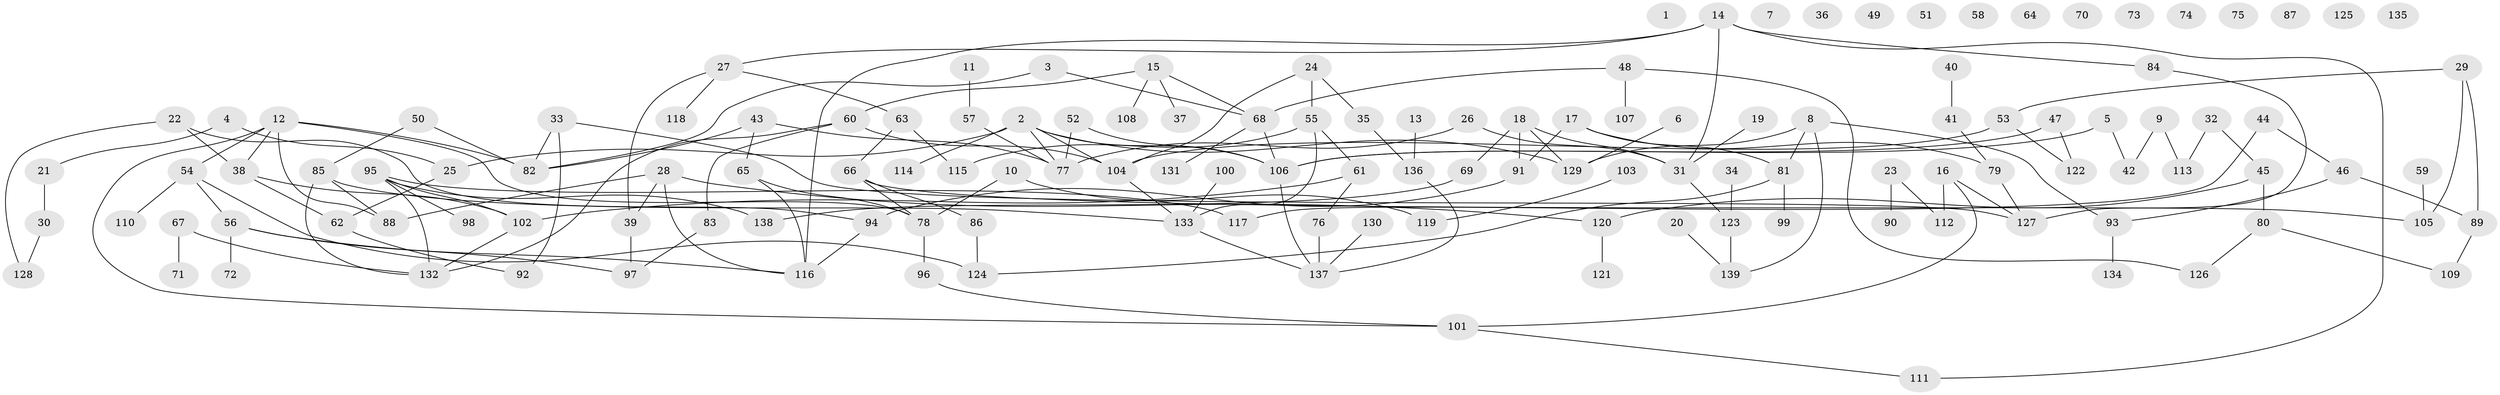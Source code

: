 // Generated by graph-tools (version 1.1) at 2025/12/03/09/25 04:12:53]
// undirected, 139 vertices, 169 edges
graph export_dot {
graph [start="1"]
  node [color=gray90,style=filled];
  1;
  2;
  3;
  4;
  5;
  6;
  7;
  8;
  9;
  10;
  11;
  12;
  13;
  14;
  15;
  16;
  17;
  18;
  19;
  20;
  21;
  22;
  23;
  24;
  25;
  26;
  27;
  28;
  29;
  30;
  31;
  32;
  33;
  34;
  35;
  36;
  37;
  38;
  39;
  40;
  41;
  42;
  43;
  44;
  45;
  46;
  47;
  48;
  49;
  50;
  51;
  52;
  53;
  54;
  55;
  56;
  57;
  58;
  59;
  60;
  61;
  62;
  63;
  64;
  65;
  66;
  67;
  68;
  69;
  70;
  71;
  72;
  73;
  74;
  75;
  76;
  77;
  78;
  79;
  80;
  81;
  82;
  83;
  84;
  85;
  86;
  87;
  88;
  89;
  90;
  91;
  92;
  93;
  94;
  95;
  96;
  97;
  98;
  99;
  100;
  101;
  102;
  103;
  104;
  105;
  106;
  107;
  108;
  109;
  110;
  111;
  112;
  113;
  114;
  115;
  116;
  117;
  118;
  119;
  120;
  121;
  122;
  123;
  124;
  125;
  126;
  127;
  128;
  129;
  130;
  131;
  132;
  133;
  134;
  135;
  136;
  137;
  138;
  139;
  2 -- 25;
  2 -- 77;
  2 -- 104;
  2 -- 106;
  2 -- 114;
  2 -- 129;
  3 -- 68;
  3 -- 82;
  4 -- 21;
  4 -- 25;
  5 -- 42;
  5 -- 106;
  6 -- 129;
  8 -- 81;
  8 -- 93;
  8 -- 129;
  8 -- 139;
  9 -- 42;
  9 -- 113;
  10 -- 78;
  10 -- 119;
  11 -- 57;
  12 -- 38;
  12 -- 54;
  12 -- 78;
  12 -- 82;
  12 -- 88;
  12 -- 101;
  13 -- 136;
  14 -- 27;
  14 -- 31;
  14 -- 84;
  14 -- 111;
  14 -- 116;
  15 -- 37;
  15 -- 60;
  15 -- 68;
  15 -- 108;
  16 -- 101;
  16 -- 112;
  16 -- 127;
  17 -- 79;
  17 -- 81;
  17 -- 91;
  18 -- 31;
  18 -- 69;
  18 -- 91;
  18 -- 129;
  19 -- 31;
  20 -- 139;
  21 -- 30;
  22 -- 38;
  22 -- 94;
  22 -- 128;
  23 -- 90;
  23 -- 112;
  24 -- 35;
  24 -- 55;
  24 -- 104;
  25 -- 62;
  26 -- 31;
  26 -- 77;
  27 -- 39;
  27 -- 63;
  27 -- 118;
  28 -- 39;
  28 -- 88;
  28 -- 116;
  28 -- 120;
  29 -- 53;
  29 -- 89;
  29 -- 105;
  30 -- 128;
  31 -- 123;
  32 -- 45;
  32 -- 113;
  33 -- 82;
  33 -- 92;
  33 -- 127;
  34 -- 123;
  35 -- 136;
  38 -- 62;
  38 -- 102;
  39 -- 97;
  40 -- 41;
  41 -- 79;
  43 -- 65;
  43 -- 77;
  43 -- 82;
  44 -- 46;
  44 -- 117;
  45 -- 80;
  45 -- 120;
  46 -- 89;
  46 -- 93;
  47 -- 106;
  47 -- 122;
  48 -- 68;
  48 -- 107;
  48 -- 126;
  50 -- 82;
  50 -- 85;
  52 -- 77;
  52 -- 106;
  53 -- 104;
  53 -- 122;
  54 -- 56;
  54 -- 110;
  54 -- 124;
  55 -- 61;
  55 -- 115;
  55 -- 133;
  56 -- 72;
  56 -- 97;
  56 -- 116;
  57 -- 77;
  59 -- 105;
  60 -- 83;
  60 -- 104;
  60 -- 132;
  61 -- 76;
  61 -- 102;
  62 -- 92;
  63 -- 66;
  63 -- 115;
  65 -- 78;
  65 -- 116;
  66 -- 78;
  66 -- 86;
  66 -- 105;
  67 -- 71;
  67 -- 132;
  68 -- 106;
  68 -- 131;
  69 -- 138;
  76 -- 137;
  78 -- 96;
  79 -- 127;
  80 -- 109;
  80 -- 126;
  81 -- 99;
  81 -- 124;
  83 -- 97;
  84 -- 127;
  85 -- 88;
  85 -- 132;
  85 -- 133;
  86 -- 124;
  89 -- 109;
  91 -- 94;
  93 -- 134;
  94 -- 116;
  95 -- 98;
  95 -- 102;
  95 -- 117;
  95 -- 132;
  95 -- 138;
  96 -- 101;
  100 -- 133;
  101 -- 111;
  102 -- 132;
  103 -- 119;
  104 -- 133;
  106 -- 137;
  120 -- 121;
  123 -- 139;
  130 -- 137;
  133 -- 137;
  136 -- 137;
}
